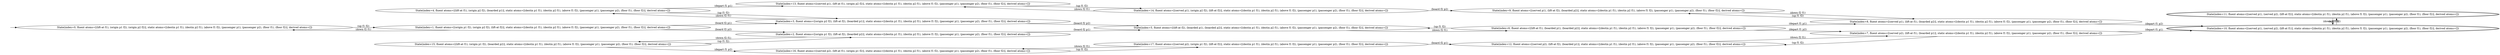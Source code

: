 digraph {
rankdir="LR"
s0[label="State(index=0, fluent atoms=[(lift-at f1), (origin p1 f2), (origin p2 f2)], static atoms=[(destin p1 f1), (destin p2 f1), (above f1 f2), (passenger p1), (passenger p2), (floor f1), (floor f2)], derived atoms=[])"]
s1[label="State(index=1, fluent atoms=[(origin p1 f2), (origin p2 f2), (lift-at f2)], static atoms=[(destin p1 f1), (destin p2 f1), (above f1 f2), (passenger p1), (passenger p2), (floor f1), (floor f2)], derived atoms=[])"]
s2[label="State(index=2, fluent atoms=[(origin p1 f2), (lift-at f2), (boarded p2)], static atoms=[(destin p1 f1), (destin p2 f1), (above f1 f2), (passenger p1), (passenger p2), (floor f1), (floor f2)], derived atoms=[])"]
s3[label="State(index=3, fluent atoms=[(origin p2 f2), (lift-at f2), (boarded p1)], static atoms=[(destin p1 f1), (destin p2 f1), (above f1 f2), (passenger p1), (passenger p2), (floor f1), (floor f2)], derived atoms=[])"]
s4[label="State(index=4, fluent atoms=[(lift-at f1), (origin p2 f2), (boarded p1)], static atoms=[(destin p1 f1), (destin p2 f1), (above f1 f2), (passenger p1), (passenger p2), (floor f1), (floor f2)], derived atoms=[])"]
s5[label="State(index=5, fluent atoms=[(lift-at f2), (boarded p1), (boarded p2)], static atoms=[(destin p1 f1), (destin p2 f1), (above f1 f2), (passenger p1), (passenger p2), (floor f1), (floor f2)], derived atoms=[])"]
s6[label="State(index=6, fluent atoms=[(lift-at f1), (boarded p1), (boarded p2)], static atoms=[(destin p1 f1), (destin p2 f1), (above f1 f2), (passenger p1), (passenger p2), (floor f1), (floor f2)], derived atoms=[])"]
s7[label="State(index=7, fluent atoms=[(served p2), (lift-at f1), (boarded p1)], static atoms=[(destin p1 f1), (destin p2 f1), (above f1 f2), (passenger p1), (passenger p2), (floor f1), (floor f2)], derived atoms=[])"]
s8[label="State(index=8, fluent atoms=[(served p1), (lift-at f1), (boarded p2)], static atoms=[(destin p1 f1), (destin p2 f1), (above f1 f2), (passenger p1), (passenger p2), (floor f1), (floor f2)], derived atoms=[])"]
s9[label="State(index=9, fluent atoms=[(served p1), (lift-at f2), (boarded p2)], static atoms=[(destin p1 f1), (destin p2 f1), (above f1 f2), (passenger p1), (passenger p2), (floor f1), (floor f2)], derived atoms=[])"]
s10[peripheries=2,label="State(index=10, fluent atoms=[(served p1), (served p2), (lift-at f1)], static atoms=[(destin p1 f1), (destin p2 f1), (above f1 f2), (passenger p1), (passenger p2), (floor f1), (floor f2)], derived atoms=[])"]
s11[peripheries=2,label="State(index=11, fluent atoms=[(served p1), (served p2), (lift-at f2)], static atoms=[(destin p1 f1), (destin p2 f1), (above f1 f2), (passenger p1), (passenger p2), (floor f1), (floor f2)], derived atoms=[])"]
s12[label="State(index=12, fluent atoms=[(served p2), (lift-at f2), (boarded p1)], static atoms=[(destin p1 f1), (destin p2 f1), (above f1 f2), (passenger p1), (passenger p2), (floor f1), (floor f2)], derived atoms=[])"]
s13[label="State(index=13, fluent atoms=[(served p1), (lift-at f1), (origin p2 f2)], static atoms=[(destin p1 f1), (destin p2 f1), (above f1 f2), (passenger p1), (passenger p2), (floor f1), (floor f2)], derived atoms=[])"]
s14[label="State(index=14, fluent atoms=[(served p1), (origin p2 f2), (lift-at f2)], static atoms=[(destin p1 f1), (destin p2 f1), (above f1 f2), (passenger p1), (passenger p2), (floor f1), (floor f2)], derived atoms=[])"]
s15[label="State(index=15, fluent atoms=[(lift-at f1), (origin p1 f2), (boarded p2)], static atoms=[(destin p1 f1), (destin p2 f1), (above f1 f2), (passenger p1), (passenger p2), (floor f1), (floor f2)], derived atoms=[])"]
s16[label="State(index=16, fluent atoms=[(served p2), (lift-at f1), (origin p1 f2)], static atoms=[(destin p1 f1), (destin p2 f1), (above f1 f2), (passenger p1), (passenger p2), (floor f1), (floor f2)], derived atoms=[])"]
s17[label="State(index=17, fluent atoms=[(served p2), (origin p1 f2), (lift-at f2)], static atoms=[(destin p1 f1), (destin p2 f1), (above f1 f2), (passenger p1), (passenger p2), (floor f1), (floor f2)], derived atoms=[])"]
Dangling [ label = "", style = invis ]
{ rank = same; Dangling }
Dangling -> s0
{ rank = same; s0}
{ rank = same; s1,s4,s15}
{ rank = same; s2,s3,s13,s16}
{ rank = same; s5,s14,s17}
{ rank = same; s6,s9,s12}
{ rank = same; s7,s8}
{ rank = same; s10,s11}
s0->s1 [label="(up f1 f2)"]
s1->s0 [label="(down f2 f1)"]
s1->s2 [label="(board f2 p2)"]
s1->s3 [label="(board f2 p1)"]
s3->s4 [label="(down f2 f1)"]
s3->s5 [label="(board f2 p2)"]
s5->s6 [label="(down f2 f1)"]
s6->s5 [label="(up f1 f2)"]
s6->s7 [label="(depart f1 p2)"]
s6->s8 [label="(depart f1 p1)"]
s8->s9 [label="(up f1 f2)"]
s8->s10 [label="(depart f1 p2)"]
s10->s11 [label="(up f1 f2)"]
s11->s10 [label="(down f2 f1)"]
s9->s8 [label="(down f2 f1)"]
s7->s12 [label="(up f1 f2)"]
s7->s10 [label="(depart f1 p1)"]
s12->s7 [label="(down f2 f1)"]
s4->s3 [label="(up f1 f2)"]
s4->s13 [label="(depart f1 p1)"]
s13->s14 [label="(up f1 f2)"]
s14->s13 [label="(down f2 f1)"]
s14->s9 [label="(board f2 p2)"]
s2->s15 [label="(down f2 f1)"]
s2->s5 [label="(board f2 p1)"]
s15->s2 [label="(up f1 f2)"]
s15->s16 [label="(depart f1 p2)"]
s16->s17 [label="(up f1 f2)"]
s17->s16 [label="(down f2 f1)"]
s17->s12 [label="(board f2 p1)"]
}
